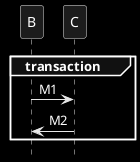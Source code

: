@startuml
hide footbox
skinparam monochrome reverse
participant B
participant C

group transaction
    B->C: M1
    C->B: M2
end
@enduml
- Send N
- Receive N
- Stateful

